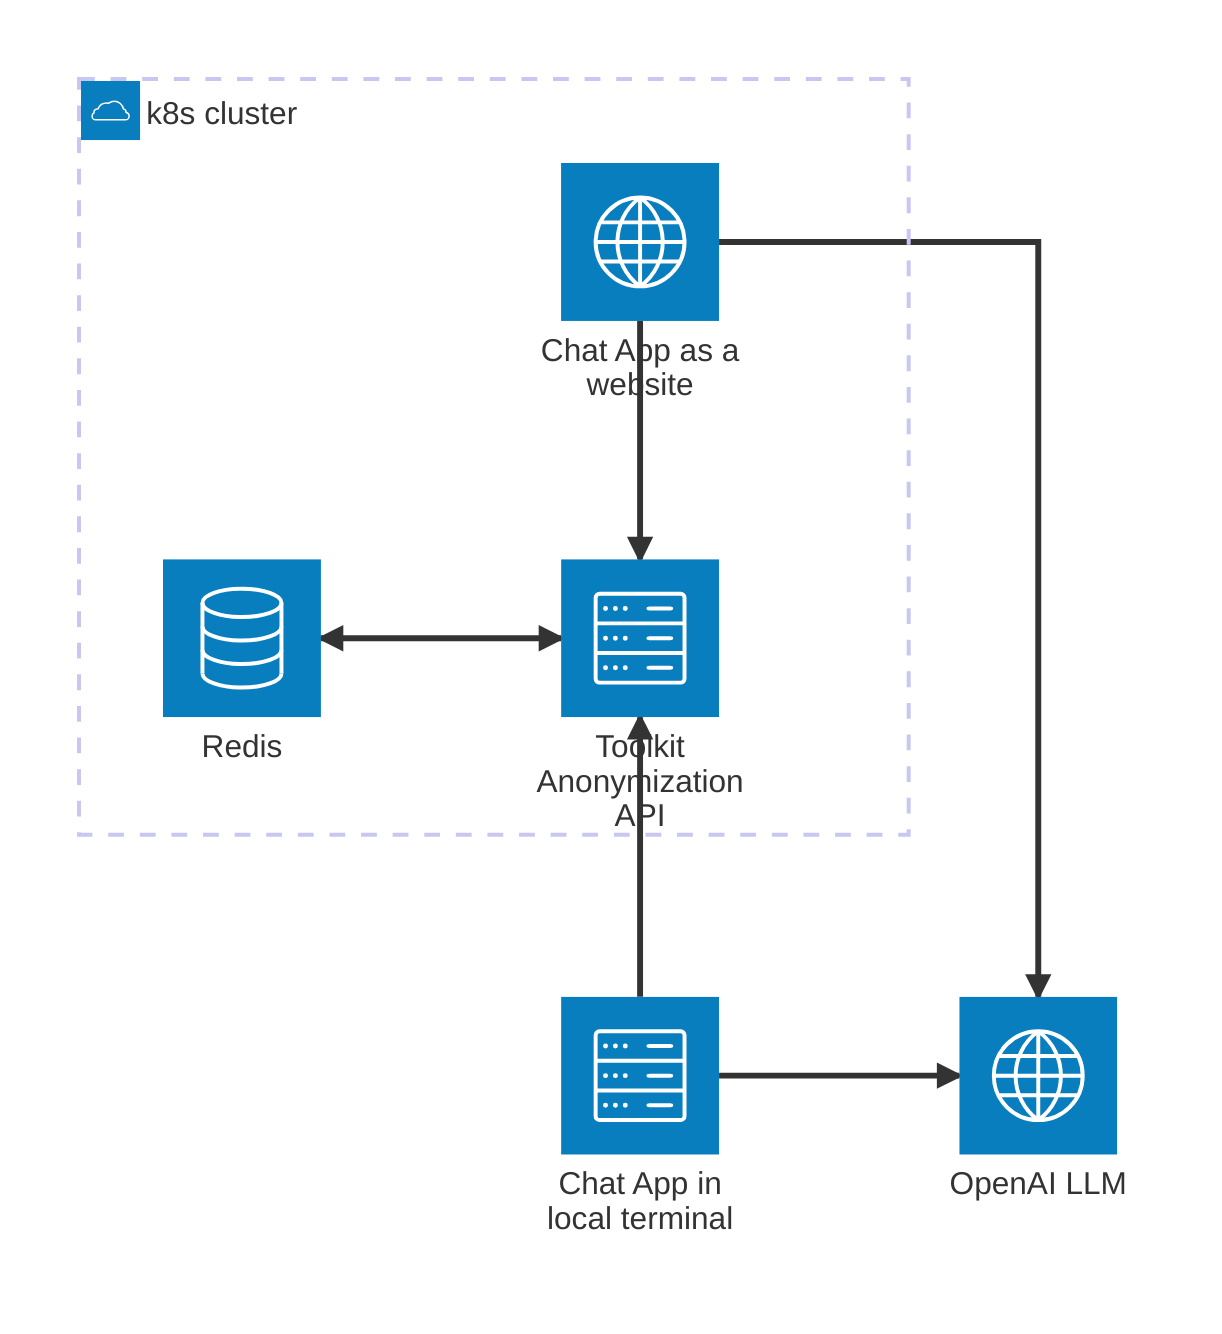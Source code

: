 architecture-beta
    group k8s(cloud)[k8s cluster]

    service db(database)[Redis] in k8s
    service toolkit_api(server)[Toolkit Anonymization API] in k8s
    service client_app(internet)[Chat App as a website] in k8s

    db:R <--> L:toolkit_api
    client_app:B --> T:toolkit_api

    service local_client_app(server)[Chat App in local terminal]

    service llm(internet)[OpenAI LLM]

    local_client_app:R --> L:llm
    client_app:R --> T:llm

    local_client_app:T --> B:toolkit_api